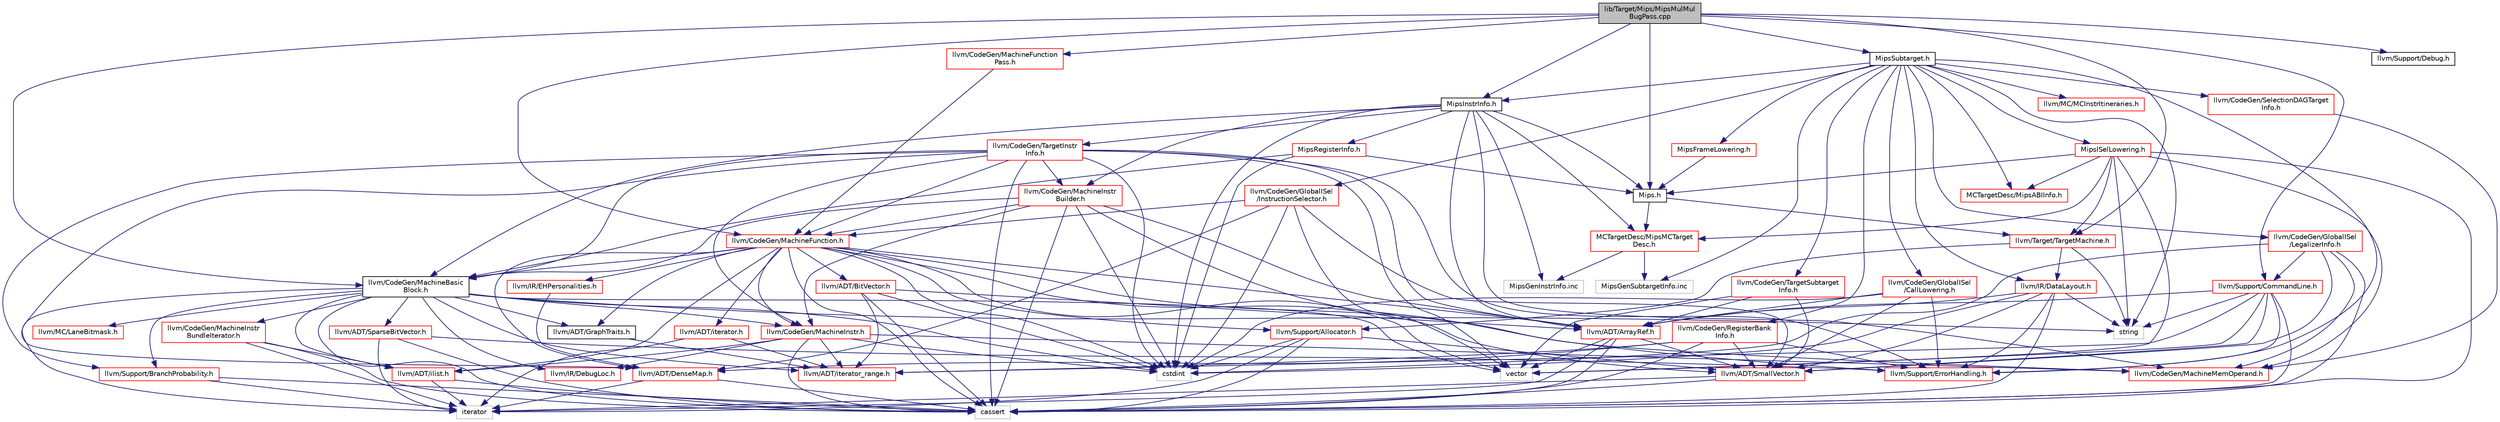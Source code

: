 digraph "lib/Target/Mips/MipsMulMulBugPass.cpp"
{
 // LATEX_PDF_SIZE
  bgcolor="transparent";
  edge [fontname="Helvetica",fontsize="10",labelfontname="Helvetica",labelfontsize="10"];
  node [fontname="Helvetica",fontsize="10",shape=record];
  Node1 [label="lib/Target/Mips/MipsMulMul\lBugPass.cpp",height=0.2,width=0.4,color="black", fillcolor="grey75", style="filled", fontcolor="black",tooltip=" "];
  Node1 -> Node2 [color="midnightblue",fontsize="10",style="solid",fontname="Helvetica"];
  Node2 [label="Mips.h",height=0.2,width=0.4,color="black",URL="$Mips_8h.html",tooltip=" "];
  Node2 -> Node3 [color="midnightblue",fontsize="10",style="solid",fontname="Helvetica"];
  Node3 [label="MCTargetDesc/MipsMCTarget\lDesc.h",height=0.2,width=0.4,color="red",URL="$MipsMCTargetDesc_8h.html",tooltip=" "];
  Node3 -> Node11 [color="midnightblue",fontsize="10",style="solid",fontname="Helvetica"];
  Node11 [label="MipsGenInstrInfo.inc",height=0.2,width=0.4,color="grey75",tooltip=" "];
  Node3 -> Node12 [color="midnightblue",fontsize="10",style="solid",fontname="Helvetica"];
  Node12 [label="MipsGenSubtargetInfo.inc",height=0.2,width=0.4,color="grey75",tooltip=" "];
  Node2 -> Node13 [color="midnightblue",fontsize="10",style="solid",fontname="Helvetica"];
  Node13 [label="llvm/Target/TargetMachine.h",height=0.2,width=0.4,color="red",URL="$Target_2TargetMachine_8h.html",tooltip=" "];
  Node13 -> Node35 [color="midnightblue",fontsize="10",style="solid",fontname="Helvetica"];
  Node35 [label="llvm/IR/DataLayout.h",height=0.2,width=0.4,color="red",URL="$DataLayout_8h.html",tooltip=" "];
  Node35 -> Node40 [color="midnightblue",fontsize="10",style="solid",fontname="Helvetica"];
  Node40 [label="llvm/ADT/ArrayRef.h",height=0.2,width=0.4,color="red",URL="$ArrayRef_8h.html",tooltip=" "];
  Node40 -> Node46 [color="midnightblue",fontsize="10",style="solid",fontname="Helvetica"];
  Node46 [label="llvm/ADT/SmallVector.h",height=0.2,width=0.4,color="red",URL="$SmallVector_8h.html",tooltip=" "];
  Node46 -> Node16 [color="midnightblue",fontsize="10",style="solid",fontname="Helvetica"];
  Node16 [label="cassert",height=0.2,width=0.4,color="grey75",tooltip=" "];
  Node46 -> Node50 [color="midnightblue",fontsize="10",style="solid",fontname="Helvetica"];
  Node50 [label="iterator",height=0.2,width=0.4,color="grey75",tooltip=" "];
  Node40 -> Node16 [color="midnightblue",fontsize="10",style="solid",fontname="Helvetica"];
  Node40 -> Node50 [color="midnightblue",fontsize="10",style="solid",fontname="Helvetica"];
  Node40 -> Node57 [color="midnightblue",fontsize="10",style="solid",fontname="Helvetica"];
  Node57 [label="vector",height=0.2,width=0.4,color="grey75",tooltip=" "];
  Node35 -> Node46 [color="midnightblue",fontsize="10",style="solid",fontname="Helvetica"];
  Node35 -> Node42 [color="midnightblue",fontsize="10",style="solid",fontname="Helvetica"];
  Node42 [label="llvm/Support/ErrorHandling.h",height=0.2,width=0.4,color="red",URL="$Support_2ErrorHandling_8h.html",tooltip=" "];
  Node35 -> Node16 [color="midnightblue",fontsize="10",style="solid",fontname="Helvetica"];
  Node35 -> Node18 [color="midnightblue",fontsize="10",style="solid",fontname="Helvetica"];
  Node18 [label="cstdint",height=0.2,width=0.4,color="grey75",tooltip=" "];
  Node35 -> Node33 [color="midnightblue",fontsize="10",style="solid",fontname="Helvetica"];
  Node33 [label="string",height=0.2,width=0.4,color="grey75",tooltip=" "];
  Node13 -> Node146 [color="midnightblue",fontsize="10",style="solid",fontname="Helvetica"];
  Node146 [label="llvm/Support/Allocator.h",height=0.2,width=0.4,color="red",URL="$Allocator_8h.html",tooltip=" "];
  Node146 -> Node46 [color="midnightblue",fontsize="10",style="solid",fontname="Helvetica"];
  Node146 -> Node16 [color="midnightblue",fontsize="10",style="solid",fontname="Helvetica"];
  Node146 -> Node18 [color="midnightblue",fontsize="10",style="solid",fontname="Helvetica"];
  Node146 -> Node50 [color="midnightblue",fontsize="10",style="solid",fontname="Helvetica"];
  Node13 -> Node33 [color="midnightblue",fontsize="10",style="solid",fontname="Helvetica"];
  Node1 -> Node158 [color="midnightblue",fontsize="10",style="solid",fontname="Helvetica"];
  Node158 [label="MipsInstrInfo.h",height=0.2,width=0.4,color="black",URL="$MipsInstrInfo_8h.html",tooltip=" "];
  Node158 -> Node3 [color="midnightblue",fontsize="10",style="solid",fontname="Helvetica"];
  Node158 -> Node2 [color="midnightblue",fontsize="10",style="solid",fontname="Helvetica"];
  Node158 -> Node159 [color="midnightblue",fontsize="10",style="solid",fontname="Helvetica"];
  Node159 [label="MipsRegisterInfo.h",height=0.2,width=0.4,color="red",URL="$MipsRegisterInfo_8h.html",tooltip=" "];
  Node159 -> Node2 [color="midnightblue",fontsize="10",style="solid",fontname="Helvetica"];
  Node159 -> Node160 [color="midnightblue",fontsize="10",style="solid",fontname="Helvetica"];
  Node160 [label="llvm/CodeGen/MachineBasic\lBlock.h",height=0.2,width=0.4,color="black",URL="$MachineBasicBlock_8h.html",tooltip=" "];
  Node160 -> Node161 [color="midnightblue",fontsize="10",style="solid",fontname="Helvetica"];
  Node161 [label="llvm/ADT/GraphTraits.h",height=0.2,width=0.4,color="black",URL="$GraphTraits_8h.html",tooltip=" "];
  Node161 -> Node26 [color="midnightblue",fontsize="10",style="solid",fontname="Helvetica"];
  Node26 [label="llvm/ADT/iterator_range.h",height=0.2,width=0.4,color="red",URL="$iterator__range_8h.html",tooltip=" "];
  Node160 -> Node162 [color="midnightblue",fontsize="10",style="solid",fontname="Helvetica"];
  Node162 [label="llvm/ADT/SparseBitVector.h",height=0.2,width=0.4,color="red",URL="$SparseBitVector_8h.html",tooltip=" "];
  Node162 -> Node42 [color="midnightblue",fontsize="10",style="solid",fontname="Helvetica"];
  Node162 -> Node16 [color="midnightblue",fontsize="10",style="solid",fontname="Helvetica"];
  Node162 -> Node50 [color="midnightblue",fontsize="10",style="solid",fontname="Helvetica"];
  Node160 -> Node98 [color="midnightblue",fontsize="10",style="solid",fontname="Helvetica"];
  Node98 [label="llvm/ADT/ilist.h",height=0.2,width=0.4,color="red",URL="$ilist_8h.html",tooltip=" "];
  Node98 -> Node16 [color="midnightblue",fontsize="10",style="solid",fontname="Helvetica"];
  Node98 -> Node50 [color="midnightblue",fontsize="10",style="solid",fontname="Helvetica"];
  Node160 -> Node26 [color="midnightblue",fontsize="10",style="solid",fontname="Helvetica"];
  Node160 -> Node163 [color="midnightblue",fontsize="10",style="solid",fontname="Helvetica"];
  Node163 [label="llvm/CodeGen/MachineInstr.h",height=0.2,width=0.4,color="red",URL="$MachineInstr_8h.html",tooltip=" "];
  Node163 -> Node98 [color="midnightblue",fontsize="10",style="solid",fontname="Helvetica"];
  Node163 -> Node26 [color="midnightblue",fontsize="10",style="solid",fontname="Helvetica"];
  Node163 -> Node166 [color="midnightblue",fontsize="10",style="solid",fontname="Helvetica"];
  Node166 [label="llvm/CodeGen/MachineMemOperand.h",height=0.2,width=0.4,color="red",URL="$MachineMemOperand_8h.html",tooltip=" "];
  Node163 -> Node104 [color="midnightblue",fontsize="10",style="solid",fontname="Helvetica"];
  Node104 [label="llvm/IR/DebugLoc.h",height=0.2,width=0.4,color="red",URL="$DebugLoc_8h.html",tooltip=" "];
  Node163 -> Node16 [color="midnightblue",fontsize="10",style="solid",fontname="Helvetica"];
  Node163 -> Node18 [color="midnightblue",fontsize="10",style="solid",fontname="Helvetica"];
  Node160 -> Node195 [color="midnightblue",fontsize="10",style="solid",fontname="Helvetica"];
  Node195 [label="llvm/CodeGen/MachineInstr\lBundleIterator.h",height=0.2,width=0.4,color="red",URL="$MachineInstrBundleIterator_8h.html",tooltip=" "];
  Node195 -> Node98 [color="midnightblue",fontsize="10",style="solid",fontname="Helvetica"];
  Node195 -> Node16 [color="midnightblue",fontsize="10",style="solid",fontname="Helvetica"];
  Node195 -> Node50 [color="midnightblue",fontsize="10",style="solid",fontname="Helvetica"];
  Node160 -> Node104 [color="midnightblue",fontsize="10",style="solid",fontname="Helvetica"];
  Node160 -> Node196 [color="midnightblue",fontsize="10",style="solid",fontname="Helvetica"];
  Node196 [label="llvm/MC/LaneBitmask.h",height=0.2,width=0.4,color="red",URL="$LaneBitmask_8h.html",tooltip=" "];
  Node160 -> Node198 [color="midnightblue",fontsize="10",style="solid",fontname="Helvetica"];
  Node198 [label="llvm/Support/BranchProbability.h",height=0.2,width=0.4,color="red",URL="$BranchProbability_8h.html",tooltip=" "];
  Node198 -> Node16 [color="midnightblue",fontsize="10",style="solid",fontname="Helvetica"];
  Node198 -> Node50 [color="midnightblue",fontsize="10",style="solid",fontname="Helvetica"];
  Node160 -> Node16 [color="midnightblue",fontsize="10",style="solid",fontname="Helvetica"];
  Node160 -> Node18 [color="midnightblue",fontsize="10",style="solid",fontname="Helvetica"];
  Node160 -> Node50 [color="midnightblue",fontsize="10",style="solid",fontname="Helvetica"];
  Node160 -> Node33 [color="midnightblue",fontsize="10",style="solid",fontname="Helvetica"];
  Node160 -> Node57 [color="midnightblue",fontsize="10",style="solid",fontname="Helvetica"];
  Node159 -> Node18 [color="midnightblue",fontsize="10",style="solid",fontname="Helvetica"];
  Node158 -> Node40 [color="midnightblue",fontsize="10",style="solid",fontname="Helvetica"];
  Node158 -> Node160 [color="midnightblue",fontsize="10",style="solid",fontname="Helvetica"];
  Node158 -> Node200 [color="midnightblue",fontsize="10",style="solid",fontname="Helvetica"];
  Node200 [label="llvm/CodeGen/MachineInstr\lBuilder.h",height=0.2,width=0.4,color="red",URL="$MachineInstrBuilder_8h.html",tooltip=" "];
  Node200 -> Node40 [color="midnightblue",fontsize="10",style="solid",fontname="Helvetica"];
  Node200 -> Node160 [color="midnightblue",fontsize="10",style="solid",fontname="Helvetica"];
  Node200 -> Node204 [color="midnightblue",fontsize="10",style="solid",fontname="Helvetica"];
  Node204 [label="llvm/CodeGen/MachineFunction.h",height=0.2,width=0.4,color="red",URL="$MachineFunction_8h.html",tooltip=" "];
  Node204 -> Node40 [color="midnightblue",fontsize="10",style="solid",fontname="Helvetica"];
  Node204 -> Node172 [color="midnightblue",fontsize="10",style="solid",fontname="Helvetica"];
  Node172 [label="llvm/ADT/BitVector.h",height=0.2,width=0.4,color="red",URL="$BitVector_8h.html",tooltip=" "];
  Node172 -> Node40 [color="midnightblue",fontsize="10",style="solid",fontname="Helvetica"];
  Node172 -> Node26 [color="midnightblue",fontsize="10",style="solid",fontname="Helvetica"];
  Node172 -> Node16 [color="midnightblue",fontsize="10",style="solid",fontname="Helvetica"];
  Node172 -> Node18 [color="midnightblue",fontsize="10",style="solid",fontname="Helvetica"];
  Node204 -> Node71 [color="midnightblue",fontsize="10",style="solid",fontname="Helvetica"];
  Node71 [label="llvm/ADT/DenseMap.h",height=0.2,width=0.4,color="red",URL="$DenseMap_8h.html",tooltip=" "];
  Node71 -> Node16 [color="midnightblue",fontsize="10",style="solid",fontname="Helvetica"];
  Node71 -> Node50 [color="midnightblue",fontsize="10",style="solid",fontname="Helvetica"];
  Node204 -> Node161 [color="midnightblue",fontsize="10",style="solid",fontname="Helvetica"];
  Node204 -> Node46 [color="midnightblue",fontsize="10",style="solid",fontname="Helvetica"];
  Node204 -> Node98 [color="midnightblue",fontsize="10",style="solid",fontname="Helvetica"];
  Node204 -> Node54 [color="midnightblue",fontsize="10",style="solid",fontname="Helvetica"];
  Node54 [label="llvm/ADT/iterator.h",height=0.2,width=0.4,color="red",URL="$iterator_8h.html",tooltip=" "];
  Node54 -> Node26 [color="midnightblue",fontsize="10",style="solid",fontname="Helvetica"];
  Node54 -> Node50 [color="midnightblue",fontsize="10",style="solid",fontname="Helvetica"];
  Node204 -> Node160 [color="midnightblue",fontsize="10",style="solid",fontname="Helvetica"];
  Node204 -> Node163 [color="midnightblue",fontsize="10",style="solid",fontname="Helvetica"];
  Node204 -> Node166 [color="midnightblue",fontsize="10",style="solid",fontname="Helvetica"];
  Node204 -> Node205 [color="midnightblue",fontsize="10",style="solid",fontname="Helvetica"];
  Node205 [label="llvm/IR/EHPersonalities.h",height=0.2,width=0.4,color="red",URL="$EHPersonalities_8h.html",tooltip=" "];
  Node205 -> Node71 [color="midnightblue",fontsize="10",style="solid",fontname="Helvetica"];
  Node204 -> Node146 [color="midnightblue",fontsize="10",style="solid",fontname="Helvetica"];
  Node204 -> Node16 [color="midnightblue",fontsize="10",style="solid",fontname="Helvetica"];
  Node204 -> Node18 [color="midnightblue",fontsize="10",style="solid",fontname="Helvetica"];
  Node204 -> Node57 [color="midnightblue",fontsize="10",style="solid",fontname="Helvetica"];
  Node200 -> Node163 [color="midnightblue",fontsize="10",style="solid",fontname="Helvetica"];
  Node200 -> Node42 [color="midnightblue",fontsize="10",style="solid",fontname="Helvetica"];
  Node200 -> Node16 [color="midnightblue",fontsize="10",style="solid",fontname="Helvetica"];
  Node200 -> Node18 [color="midnightblue",fontsize="10",style="solid",fontname="Helvetica"];
  Node158 -> Node166 [color="midnightblue",fontsize="10",style="solid",fontname="Helvetica"];
  Node158 -> Node211 [color="midnightblue",fontsize="10",style="solid",fontname="Helvetica"];
  Node211 [label="llvm/CodeGen/TargetInstr\lInfo.h",height=0.2,width=0.4,color="red",URL="$TargetInstrInfo_8h.html",tooltip=" "];
  Node211 -> Node40 [color="midnightblue",fontsize="10",style="solid",fontname="Helvetica"];
  Node211 -> Node71 [color="midnightblue",fontsize="10",style="solid",fontname="Helvetica"];
  Node211 -> Node160 [color="midnightblue",fontsize="10",style="solid",fontname="Helvetica"];
  Node211 -> Node204 [color="midnightblue",fontsize="10",style="solid",fontname="Helvetica"];
  Node211 -> Node163 [color="midnightblue",fontsize="10",style="solid",fontname="Helvetica"];
  Node211 -> Node200 [color="midnightblue",fontsize="10",style="solid",fontname="Helvetica"];
  Node211 -> Node198 [color="midnightblue",fontsize="10",style="solid",fontname="Helvetica"];
  Node211 -> Node42 [color="midnightblue",fontsize="10",style="solid",fontname="Helvetica"];
  Node211 -> Node16 [color="midnightblue",fontsize="10",style="solid",fontname="Helvetica"];
  Node211 -> Node18 [color="midnightblue",fontsize="10",style="solid",fontname="Helvetica"];
  Node211 -> Node57 [color="midnightblue",fontsize="10",style="solid",fontname="Helvetica"];
  Node158 -> Node18 [color="midnightblue",fontsize="10",style="solid",fontname="Helvetica"];
  Node158 -> Node11 [color="midnightblue",fontsize="10",style="solid",fontname="Helvetica"];
  Node1 -> Node247 [color="midnightblue",fontsize="10",style="solid",fontname="Helvetica"];
  Node247 [label="MipsSubtarget.h",height=0.2,width=0.4,color="black",URL="$MipsSubtarget_8h.html",tooltip=" "];
  Node247 -> Node248 [color="midnightblue",fontsize="10",style="solid",fontname="Helvetica"];
  Node248 [label="MCTargetDesc/MipsABIInfo.h",height=0.2,width=0.4,color="red",URL="$MipsABIInfo_8h.html",tooltip=" "];
  Node247 -> Node249 [color="midnightblue",fontsize="10",style="solid",fontname="Helvetica"];
  Node249 [label="MipsFrameLowering.h",height=0.2,width=0.4,color="red",URL="$MipsFrameLowering_8h.html",tooltip=" "];
  Node249 -> Node2 [color="midnightblue",fontsize="10",style="solid",fontname="Helvetica"];
  Node247 -> Node251 [color="midnightblue",fontsize="10",style="solid",fontname="Helvetica"];
  Node251 [label="MipsISelLowering.h",height=0.2,width=0.4,color="red",URL="$MipsISelLowering_8h.html",tooltip=" "];
  Node251 -> Node248 [color="midnightblue",fontsize="10",style="solid",fontname="Helvetica"];
  Node251 -> Node3 [color="midnightblue",fontsize="10",style="solid",fontname="Helvetica"];
  Node251 -> Node2 [color="midnightblue",fontsize="10",style="solid",fontname="Helvetica"];
  Node251 -> Node166 [color="midnightblue",fontsize="10",style="solid",fontname="Helvetica"];
  Node251 -> Node13 [color="midnightblue",fontsize="10",style="solid",fontname="Helvetica"];
  Node251 -> Node16 [color="midnightblue",fontsize="10",style="solid",fontname="Helvetica"];
  Node251 -> Node33 [color="midnightblue",fontsize="10",style="solid",fontname="Helvetica"];
  Node251 -> Node57 [color="midnightblue",fontsize="10",style="solid",fontname="Helvetica"];
  Node247 -> Node158 [color="midnightblue",fontsize="10",style="solid",fontname="Helvetica"];
  Node247 -> Node282 [color="midnightblue",fontsize="10",style="solid",fontname="Helvetica"];
  Node282 [label="llvm/CodeGen/GlobalISel\l/CallLowering.h",height=0.2,width=0.4,color="red",URL="$CallLowering_8h.html",tooltip=" "];
  Node282 -> Node40 [color="midnightblue",fontsize="10",style="solid",fontname="Helvetica"];
  Node282 -> Node46 [color="midnightblue",fontsize="10",style="solid",fontname="Helvetica"];
  Node282 -> Node42 [color="midnightblue",fontsize="10",style="solid",fontname="Helvetica"];
  Node282 -> Node18 [color="midnightblue",fontsize="10",style="solid",fontname="Helvetica"];
  Node247 -> Node283 [color="midnightblue",fontsize="10",style="solid",fontname="Helvetica"];
  Node283 [label="llvm/CodeGen/GlobalISel\l/InstructionSelector.h",height=0.2,width=0.4,color="red",URL="$InstructionSelector_8h.html",tooltip=" "];
  Node283 -> Node71 [color="midnightblue",fontsize="10",style="solid",fontname="Helvetica"];
  Node283 -> Node46 [color="midnightblue",fontsize="10",style="solid",fontname="Helvetica"];
  Node283 -> Node204 [color="midnightblue",fontsize="10",style="solid",fontname="Helvetica"];
  Node283 -> Node18 [color="midnightblue",fontsize="10",style="solid",fontname="Helvetica"];
  Node283 -> Node57 [color="midnightblue",fontsize="10",style="solid",fontname="Helvetica"];
  Node247 -> Node284 [color="midnightblue",fontsize="10",style="solid",fontname="Helvetica"];
  Node284 [label="llvm/CodeGen/GlobalISel\l/LegalizerInfo.h",height=0.2,width=0.4,color="red",URL="$LegalizerInfo_8h.html",tooltip=" "];
  Node284 -> Node46 [color="midnightblue",fontsize="10",style="solid",fontname="Helvetica"];
  Node284 -> Node166 [color="midnightblue",fontsize="10",style="solid",fontname="Helvetica"];
  Node284 -> Node228 [color="midnightblue",fontsize="10",style="solid",fontname="Helvetica"];
  Node228 [label="llvm/Support/CommandLine.h",height=0.2,width=0.4,color="red",URL="$CommandLine_8h.html",tooltip=" "];
  Node228 -> Node40 [color="midnightblue",fontsize="10",style="solid",fontname="Helvetica"];
  Node228 -> Node46 [color="midnightblue",fontsize="10",style="solid",fontname="Helvetica"];
  Node228 -> Node26 [color="midnightblue",fontsize="10",style="solid",fontname="Helvetica"];
  Node228 -> Node42 [color="midnightblue",fontsize="10",style="solid",fontname="Helvetica"];
  Node228 -> Node16 [color="midnightblue",fontsize="10",style="solid",fontname="Helvetica"];
  Node228 -> Node33 [color="midnightblue",fontsize="10",style="solid",fontname="Helvetica"];
  Node228 -> Node57 [color="midnightblue",fontsize="10",style="solid",fontname="Helvetica"];
  Node284 -> Node16 [color="midnightblue",fontsize="10",style="solid",fontname="Helvetica"];
  Node284 -> Node18 [color="midnightblue",fontsize="10",style="solid",fontname="Helvetica"];
  Node247 -> Node288 [color="midnightblue",fontsize="10",style="solid",fontname="Helvetica"];
  Node288 [label="llvm/CodeGen/RegisterBank\lInfo.h",height=0.2,width=0.4,color="red",URL="$RegisterBankInfo_8h.html",tooltip=" "];
  Node288 -> Node71 [color="midnightblue",fontsize="10",style="solid",fontname="Helvetica"];
  Node288 -> Node46 [color="midnightblue",fontsize="10",style="solid",fontname="Helvetica"];
  Node288 -> Node26 [color="midnightblue",fontsize="10",style="solid",fontname="Helvetica"];
  Node288 -> Node42 [color="midnightblue",fontsize="10",style="solid",fontname="Helvetica"];
  Node288 -> Node16 [color="midnightblue",fontsize="10",style="solid",fontname="Helvetica"];
  Node247 -> Node289 [color="midnightblue",fontsize="10",style="solid",fontname="Helvetica"];
  Node289 [label="llvm/CodeGen/SelectionDAGTarget\lInfo.h",height=0.2,width=0.4,color="red",URL="$SelectionDAGTargetInfo_8h.html",tooltip=" "];
  Node289 -> Node166 [color="midnightblue",fontsize="10",style="solid",fontname="Helvetica"];
  Node247 -> Node220 [color="midnightblue",fontsize="10",style="solid",fontname="Helvetica"];
  Node220 [label="llvm/CodeGen/TargetSubtarget\lInfo.h",height=0.2,width=0.4,color="red",URL="$TargetSubtargetInfo_8h.html",tooltip=" "];
  Node220 -> Node40 [color="midnightblue",fontsize="10",style="solid",fontname="Helvetica"];
  Node220 -> Node46 [color="midnightblue",fontsize="10",style="solid",fontname="Helvetica"];
  Node220 -> Node57 [color="midnightblue",fontsize="10",style="solid",fontname="Helvetica"];
  Node247 -> Node35 [color="midnightblue",fontsize="10",style="solid",fontname="Helvetica"];
  Node247 -> Node232 [color="midnightblue",fontsize="10",style="solid",fontname="Helvetica"];
  Node232 [label="llvm/MC/MCInstrItineraries.h",height=0.2,width=0.4,color="red",URL="$MCInstrItineraries_8h.html",tooltip=" "];
  Node247 -> Node42 [color="midnightblue",fontsize="10",style="solid",fontname="Helvetica"];
  Node247 -> Node33 [color="midnightblue",fontsize="10",style="solid",fontname="Helvetica"];
  Node247 -> Node12 [color="midnightblue",fontsize="10",style="solid",fontname="Helvetica"];
  Node1 -> Node160 [color="midnightblue",fontsize="10",style="solid",fontname="Helvetica"];
  Node1 -> Node204 [color="midnightblue",fontsize="10",style="solid",fontname="Helvetica"];
  Node1 -> Node237 [color="midnightblue",fontsize="10",style="solid",fontname="Helvetica"];
  Node237 [label="llvm/CodeGen/MachineFunction\lPass.h",height=0.2,width=0.4,color="red",URL="$MachineFunctionPass_8h.html",tooltip=" "];
  Node237 -> Node204 [color="midnightblue",fontsize="10",style="solid",fontname="Helvetica"];
  Node1 -> Node228 [color="midnightblue",fontsize="10",style="solid",fontname="Helvetica"];
  Node1 -> Node140 [color="midnightblue",fontsize="10",style="solid",fontname="Helvetica"];
  Node140 [label="llvm/Support/Debug.h",height=0.2,width=0.4,color="black",URL="$Debug_8h.html",tooltip=" "];
  Node1 -> Node13 [color="midnightblue",fontsize="10",style="solid",fontname="Helvetica"];
}
